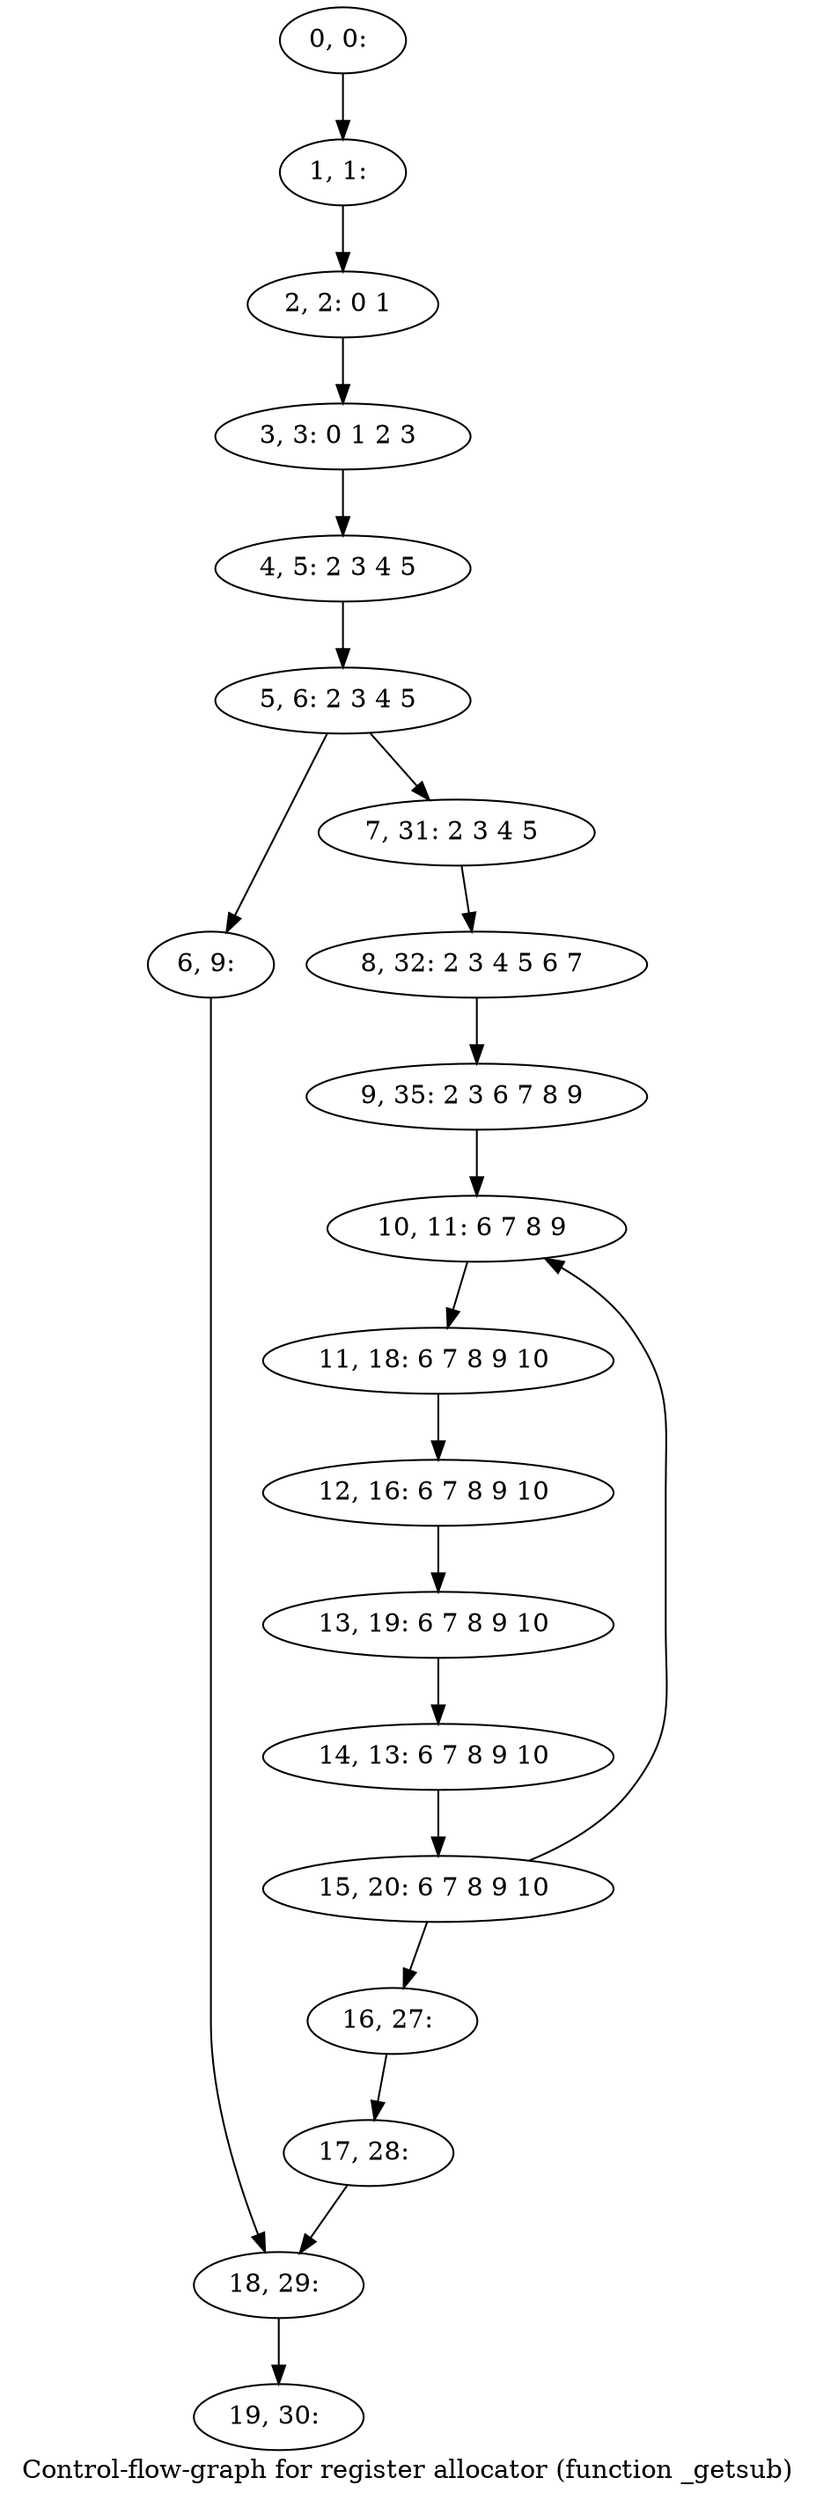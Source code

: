 digraph G {
graph [label="Control-flow-graph for register allocator (function _getsub)"]
0[label="0, 0: "];
1[label="1, 1: "];
2[label="2, 2: 0 1 "];
3[label="3, 3: 0 1 2 3 "];
4[label="4, 5: 2 3 4 5 "];
5[label="5, 6: 2 3 4 5 "];
6[label="6, 9: "];
7[label="7, 31: 2 3 4 5 "];
8[label="8, 32: 2 3 4 5 6 7 "];
9[label="9, 35: 2 3 6 7 8 9 "];
10[label="10, 11: 6 7 8 9 "];
11[label="11, 18: 6 7 8 9 10 "];
12[label="12, 16: 6 7 8 9 10 "];
13[label="13, 19: 6 7 8 9 10 "];
14[label="14, 13: 6 7 8 9 10 "];
15[label="15, 20: 6 7 8 9 10 "];
16[label="16, 27: "];
17[label="17, 28: "];
18[label="18, 29: "];
19[label="19, 30: "];
0->1 ;
1->2 ;
2->3 ;
3->4 ;
4->5 ;
5->6 ;
5->7 ;
6->18 ;
7->8 ;
8->9 ;
9->10 ;
10->11 ;
11->12 ;
12->13 ;
13->14 ;
14->15 ;
15->16 ;
15->10 ;
16->17 ;
17->18 ;
18->19 ;
}
